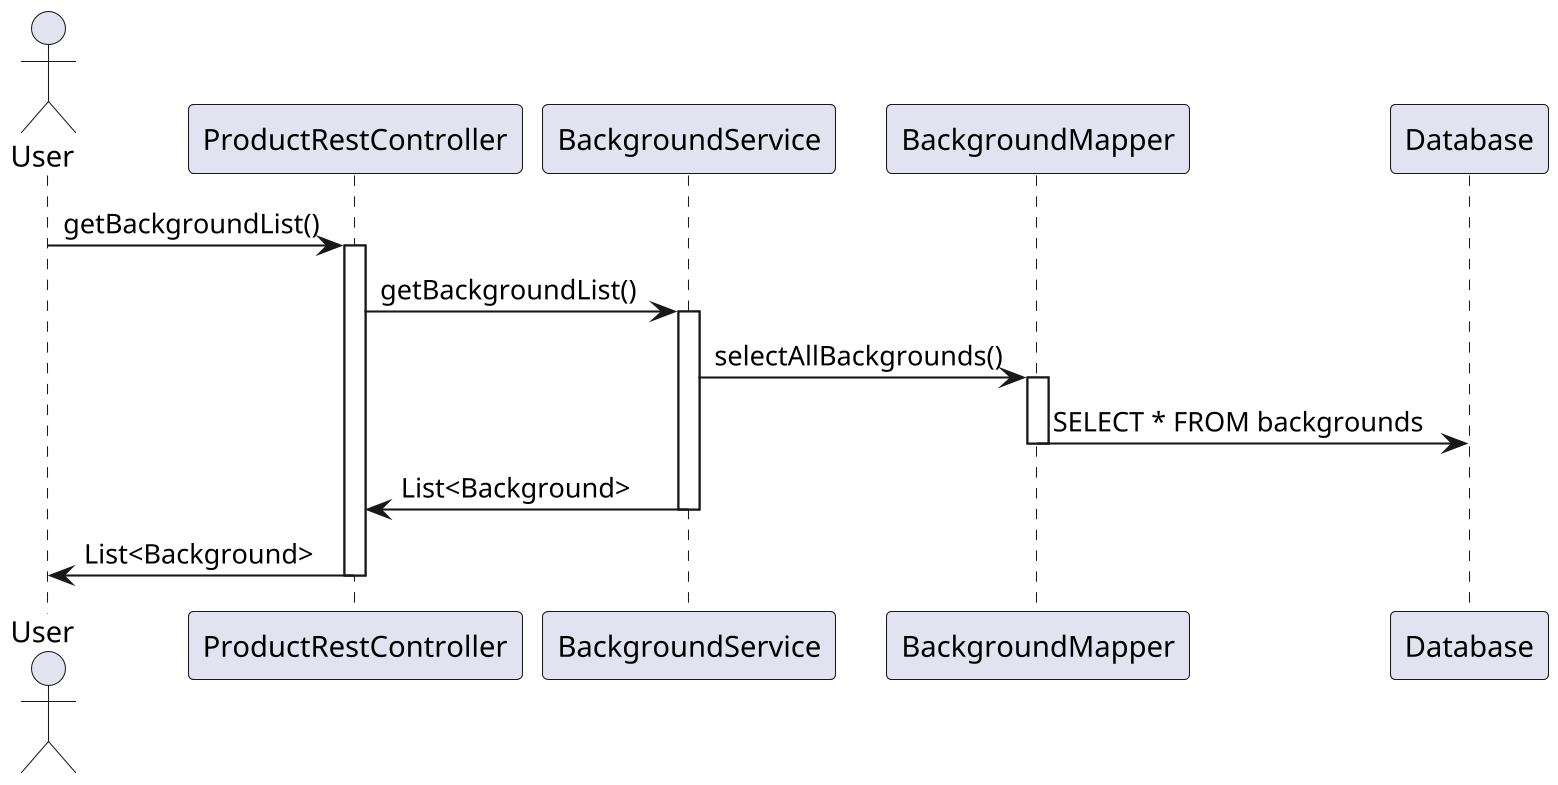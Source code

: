 @startuml
skinparam dpi 200

actor User

User -> ProductRestController : getBackgroundList()
activate ProductRestController

ProductRestController -> BackgroundService : getBackgroundList()
activate BackgroundService

BackgroundService -> BackgroundMapper : selectAllBackgrounds()
activate BackgroundMapper
BackgroundMapper -> Database : SELECT * FROM backgrounds
deactivate BackgroundMapper

BackgroundService -> ProductRestController : List<Background>
deactivate BackgroundService

ProductRestController -> User : List<Background>
deactivate ProductRestController

@enduml